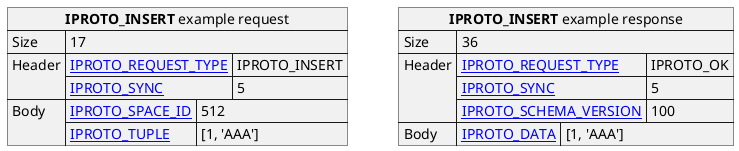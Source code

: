 @startuml

skinparam map {
    HyperlinkColor #0077FF
    FontColor #313131
    BorderColor #313131
    BackgroundColor transparent
}

json "**IPROTO_INSERT** example request" as insert_example_request {
    "Size": "17",
    "Header": {
      "[[https://tarantool.io/en/doc/latest/dev_guide/internals/iproto/keys IPROTO_REQUEST_TYPE]]": "IPROTO_INSERT",
      "[[https://tarantool.io/en/doc/latest/dev_guide/internals/iproto/keys IPROTO_SYNC]]": "5"
    },
    "Body": {
      "[[https://tarantool.io/en/doc/latest/dev_guide/internals/iproto/keys IPROTO_SPACE_ID]]": "512",
      "[[https://tarantool.io/en/doc/latest/dev_guide/internals/iproto/keys IPROTO_TUPLE]]": "[1, 'AAA']"
    }
}

json "**IPROTO_INSERT** example response" as insert_example_response {
    "Size": "36",
    "Header": {
      "[[https://tarantool.io/en/doc/latest/dev_guide/internals/iproto/keys IPROTO_REQUEST_TYPE]]": "IPROTO_OK",
      "[[https://tarantool.io/en/doc/latest/dev_guide/internals/iproto/keys IPROTO_SYNC]]": "5",
      "[[https://tarantool.io/en/doc/latest/dev_guide/internals/iproto/keys IPROTO_SCHEMA_VERSION]]": "100"
    },
    "Body": {
      "[[https://tarantool.io/en/doc/latest/dev_guide/internals/iproto/keys IPROTO_DATA]]": "[1, 'AAA']"
    }
}

@enduml
